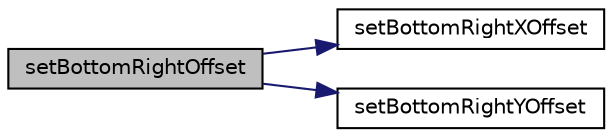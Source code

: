 digraph "setBottomRightOffset"
{
  edge [fontname="Helvetica",fontsize="10",labelfontname="Helvetica",labelfontsize="10"];
  node [fontname="Helvetica",fontsize="10",shape=record];
  rankdir="LR";
  Node58 [label="setBottomRightOffset",height=0.2,width=0.4,color="black", fillcolor="grey75", style="filled", fontcolor="black"];
  Node58 -> Node59 [color="midnightblue",fontsize="10",style="solid",fontname="Helvetica"];
  Node59 [label="setBottomRightXOffset",height=0.2,width=0.4,color="black", fillcolor="white", style="filled",URL="$class_p_h_p_excel___chart.html#aa4485424be81d8ca0cd762543f5d5b79"];
  Node58 -> Node60 [color="midnightblue",fontsize="10",style="solid",fontname="Helvetica"];
  Node60 [label="setBottomRightYOffset",height=0.2,width=0.4,color="black", fillcolor="white", style="filled",URL="$class_p_h_p_excel___chart.html#afadf76f58d3b5b548848efe9d772f156"];
}
